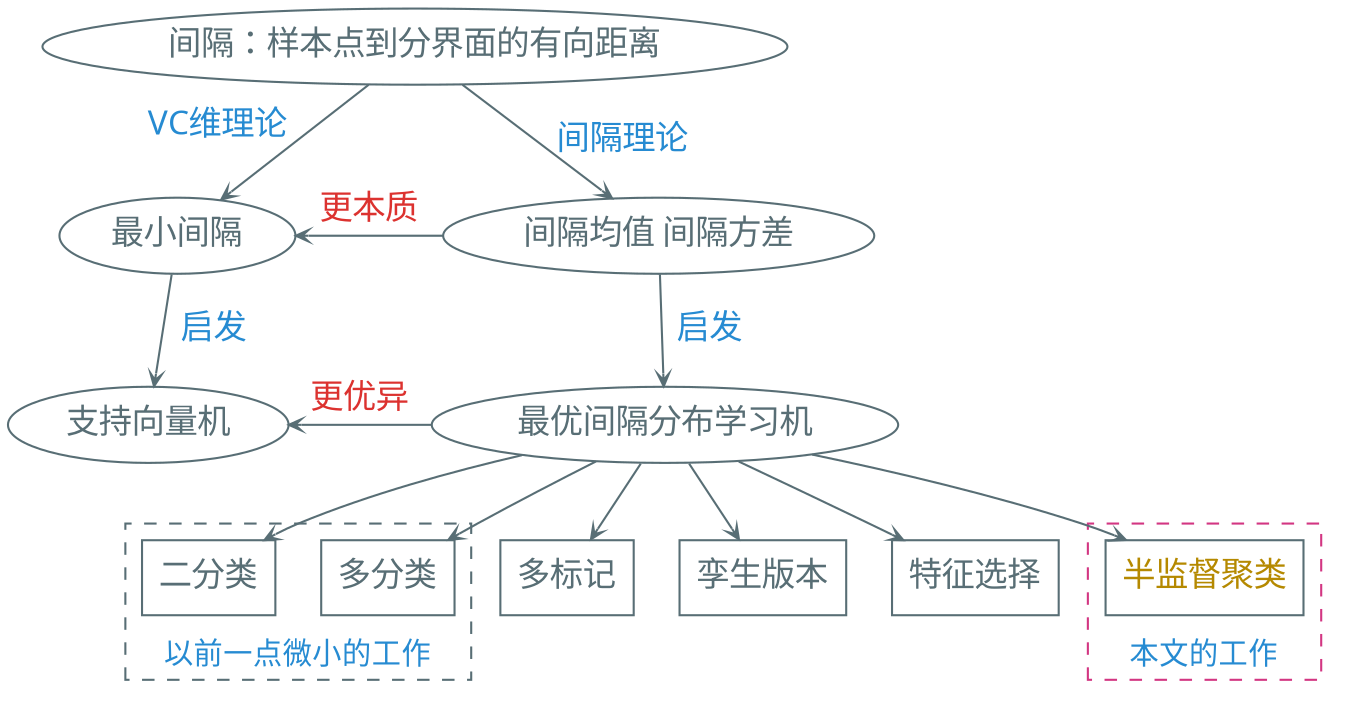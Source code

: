digraph g {
    graph [nodesep=0.3 ranksep=0.5]
    bgcolor="transparent"

    node [shape=ellipse color="#586e75" fontcolor="#586e75" fontsize=16 fontname="EBG,LXGW"]
    edge [arrowhead=vee color="#586e75" fontcolor="#268bd2" fontsize=16 fontname="EBG,LXGW" arrowsize=0.6]

    间隔：样本点到分界面的有向距离 -> 最小间隔 [headlabel="VC维理论" labeldistance=3.5 labelangle=55]
    间隔：样本点到分界面的有向距离 -> "间隔均值 间隔方差" [label="间隔理论"]

    最小间隔 -> 支持向量机 [label="  启发"]

    node [fontcolor="#586e75"]

    "间隔均值 间隔方差" -> 最优间隔分布学习机 [label="  启发"]

    edge [fontcolor="#dc322f"]

    "间隔均值 间隔方差" -> 最小间隔 [label="更本质" constraint=false]

    最优间隔分布学习机 -> 支持向量机 [label="更优异" constraint=false]

    node [shape=box]

    最优间隔分布学习机 -> {二分类 多分类}

    subgraph cluster_1 {
        label="以前一点微小的工作"
        fontname="EBG,LXGW"
        color="#586e75"
        fontcolor="#268bd2"
        style="dashed"
        labelloc="b"
        二分类 多分类
    }

    最优间隔分布学习机 -> {多标记 孪生版本 特征选择}

    node [fontcolor="#b58900"]
    subgraph cluster_2 {
        label="本文的工作"
        fontname="EBG,LXGW"
        color="#d33682"
        fontcolor="#268bd2"
        style="dashed"
        labelloc="b"
        半监督聚类
    }

    最优间隔分布学习机 -> 半监督聚类
}